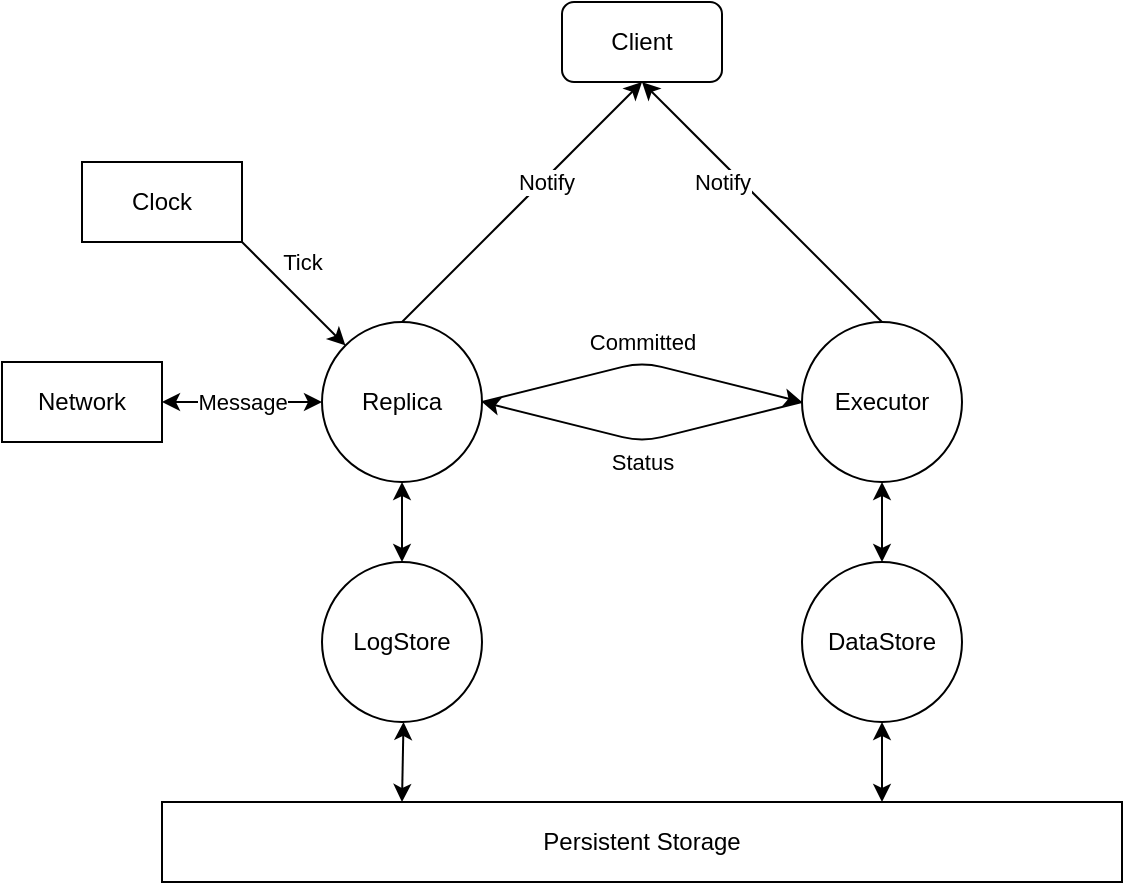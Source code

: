 <mxfile scale="1" border="20">
    <diagram id="A-oJ4z9KfZeiD9MdfXhS" name="第 1 页">
        <mxGraphModel dx="785" dy="649" grid="1" gridSize="10" guides="1" tooltips="1" connect="1" arrows="1" fold="1" page="1" pageScale="1" pageWidth="827" pageHeight="1169" background="#FFFFFF" math="0" shadow="0">
            <root>
                <mxCell id="0"/>
                <mxCell id="1" parent="0"/>
                <mxCell id="2" value="Persistent Storage" style="rounded=0;whiteSpace=wrap;html=1;" parent="1" vertex="1">
                    <mxGeometry x="120" y="400" width="480" height="40" as="geometry"/>
                </mxCell>
                <mxCell id="11" style="edgeStyle=none;html=1;entryX=0.25;entryY=0;entryDx=0;entryDy=0;startArrow=classic;startFill=1;" parent="1" source="3" target="2" edge="1">
                    <mxGeometry relative="1" as="geometry"/>
                </mxCell>
                <mxCell id="3" value="LogStore" style="ellipse;whiteSpace=wrap;html=1;aspect=fixed;" parent="1" vertex="1">
                    <mxGeometry x="200" y="280" width="80" height="80" as="geometry"/>
                </mxCell>
                <mxCell id="12" style="edgeStyle=none;html=1;entryX=0.75;entryY=0;entryDx=0;entryDy=0;startArrow=classic;startFill=1;" parent="1" source="4" target="2" edge="1">
                    <mxGeometry relative="1" as="geometry"/>
                </mxCell>
                <mxCell id="4" value="DataStore" style="ellipse;whiteSpace=wrap;html=1;aspect=fixed;" parent="1" vertex="1">
                    <mxGeometry x="440" y="280" width="80" height="80" as="geometry"/>
                </mxCell>
                <mxCell id="14" style="edgeStyle=none;html=1;entryX=0.5;entryY=0;entryDx=0;entryDy=0;startArrow=classic;startFill=1;" parent="1" source="13" target="3" edge="1">
                    <mxGeometry relative="1" as="geometry"/>
                </mxCell>
                <mxCell id="39" value="Notify" style="edgeStyle=none;html=1;startArrow=none;startFill=0;exitX=0.5;exitY=0;exitDx=0;exitDy=0;entryX=0.5;entryY=1;entryDx=0;entryDy=0;" parent="1" source="13" target="57" edge="1">
                    <mxGeometry x="0.185" y="-2" relative="1" as="geometry">
                        <mxPoint x="240" y="40" as="targetPoint"/>
                        <mxPoint as="offset"/>
                    </mxGeometry>
                </mxCell>
                <mxCell id="52" value="Committed" style="edgeStyle=none;html=1;exitX=1;exitY=0.5;exitDx=0;exitDy=0;startArrow=none;startFill=0;entryX=0;entryY=0.5;entryDx=0;entryDy=0;" parent="1" source="13" target="15" edge="1">
                    <mxGeometry y="10" relative="1" as="geometry">
                        <Array as="points">
                            <mxPoint x="360" y="180"/>
                        </Array>
                        <mxPoint x="-2" as="offset"/>
                    </mxGeometry>
                </mxCell>
                <mxCell id="60" value="Message" style="edgeStyle=none;html=1;exitX=0;exitY=0.5;exitDx=0;exitDy=0;entryX=1;entryY=0.5;entryDx=0;entryDy=0;startArrow=classic;startFill=1;" parent="1" source="13" target="58" edge="1">
                    <mxGeometry relative="1" as="geometry"/>
                </mxCell>
                <mxCell id="13" value="Replica" style="ellipse;whiteSpace=wrap;html=1;aspect=fixed;" parent="1" vertex="1">
                    <mxGeometry x="200" y="160" width="80" height="80" as="geometry"/>
                </mxCell>
                <mxCell id="16" style="edgeStyle=none;html=1;entryX=0.5;entryY=0;entryDx=0;entryDy=0;startArrow=classic;startFill=1;" parent="1" source="15" target="4" edge="1">
                    <mxGeometry relative="1" as="geometry"/>
                </mxCell>
                <mxCell id="35" value="Notify" style="edgeStyle=none;html=1;startArrow=none;startFill=0;exitX=0.5;exitY=0;exitDx=0;exitDy=0;entryX=0.5;entryY=1;entryDx=0;entryDy=0;" parent="1" source="15" target="57" edge="1">
                    <mxGeometry x="0.25" y="7" relative="1" as="geometry">
                        <mxPoint x="480" y="40" as="targetPoint"/>
                        <mxPoint as="offset"/>
                    </mxGeometry>
                </mxCell>
                <mxCell id="51" value="Status" style="edgeStyle=none;html=1;exitX=0;exitY=0.5;exitDx=0;exitDy=0;entryX=1;entryY=0.5;entryDx=0;entryDy=0;startArrow=none;startFill=0;" parent="1" source="15" target="13" edge="1">
                    <mxGeometry y="10" relative="1" as="geometry">
                        <Array as="points">
                            <mxPoint x="360" y="220"/>
                        </Array>
                        <mxPoint x="2" as="offset"/>
                    </mxGeometry>
                </mxCell>
                <mxCell id="15" value="Executor" style="ellipse;whiteSpace=wrap;html=1;aspect=fixed;" parent="1" vertex="1">
                    <mxGeometry x="440" y="160" width="80" height="80" as="geometry"/>
                </mxCell>
                <mxCell id="24" value="Tick" style="edgeStyle=none;html=1;startArrow=none;startFill=0;entryX=0;entryY=0;entryDx=0;entryDy=0;exitX=1;exitY=1;exitDx=0;exitDy=0;" parent="1" source="59" target="13" edge="1">
                    <mxGeometry x="-0.227" y="14" relative="1" as="geometry">
                        <mxPoint x="80" y="240" as="sourcePoint"/>
                        <mxPoint x="212" y="228" as="targetPoint"/>
                        <mxPoint as="offset"/>
                    </mxGeometry>
                </mxCell>
                <mxCell id="57" value="Client" style="rounded=1;whiteSpace=wrap;html=1;" parent="1" vertex="1">
                    <mxGeometry x="320" width="80" height="40" as="geometry"/>
                </mxCell>
                <mxCell id="58" value="Network" style="rounded=0;whiteSpace=wrap;html=1;" parent="1" vertex="1">
                    <mxGeometry x="40" y="180" width="80" height="40" as="geometry"/>
                </mxCell>
                <mxCell id="59" value="Clock" style="rounded=0;whiteSpace=wrap;html=1;" parent="1" vertex="1">
                    <mxGeometry x="80" y="80" width="80" height="40" as="geometry"/>
                </mxCell>
            </root>
        </mxGraphModel>
    </diagram>
</mxfile>
